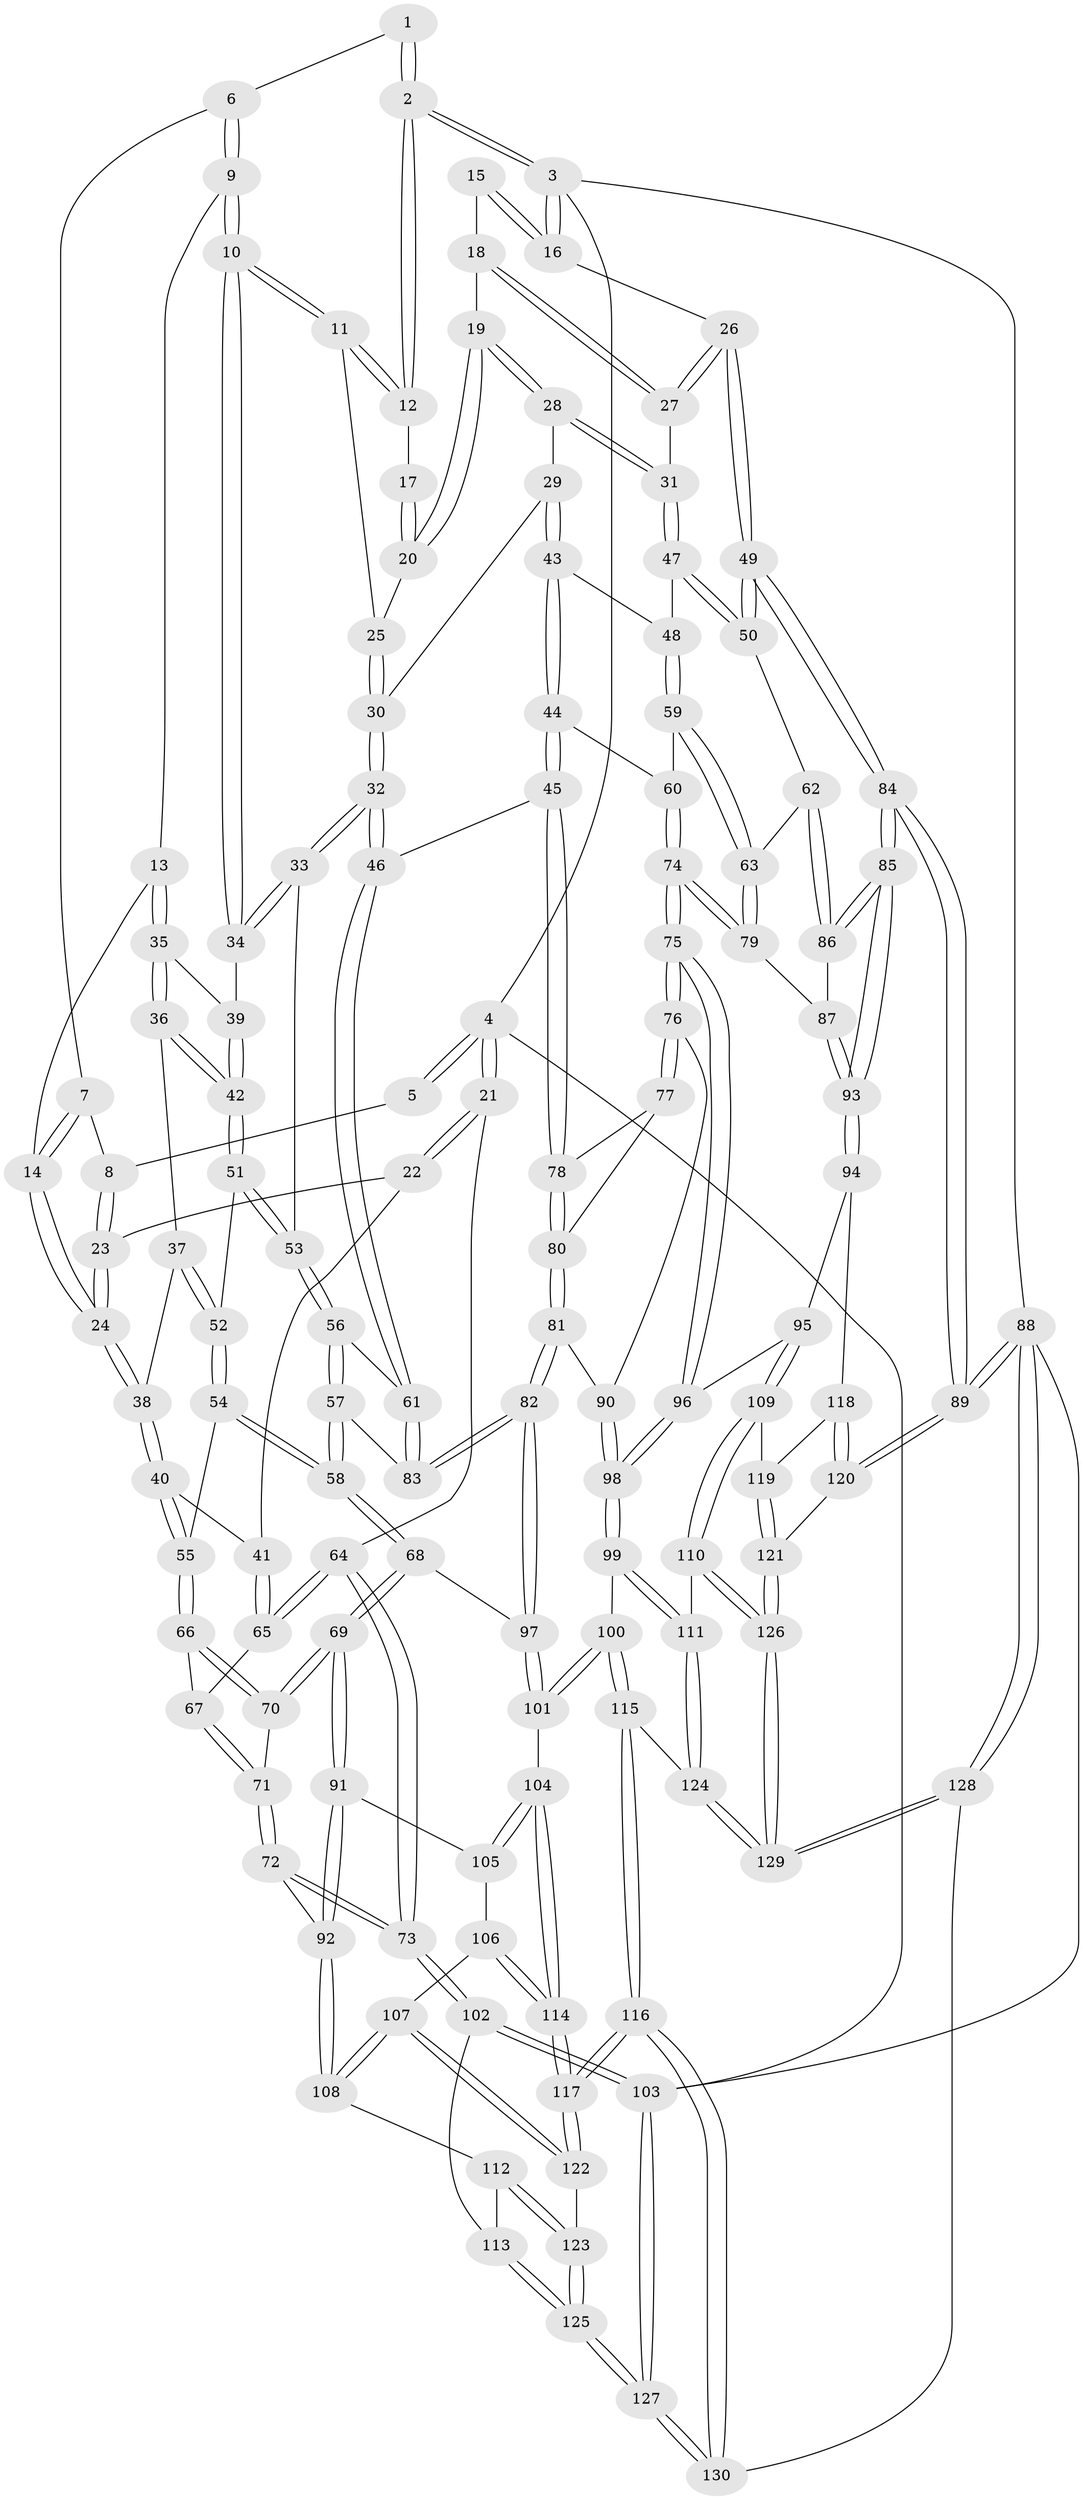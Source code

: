// Generated by graph-tools (version 1.1) at 2025/00/03/09/25 05:00:47]
// undirected, 130 vertices, 322 edges
graph export_dot {
graph [start="1"]
  node [color=gray90,style=filled];
  1 [pos="+0.2526012451162317+0"];
  2 [pos="+0.6651511383444445+0"];
  3 [pos="+1+0"];
  4 [pos="+0+0"];
  5 [pos="+0.199026405724011+0"];
  6 [pos="+0.29089073529726495+0.03265125840726111"];
  7 [pos="+0.2585921125978193+0.06970874444572313"];
  8 [pos="+0.15418715763029536+0.09658922491378985"];
  9 [pos="+0.365266600856931+0.099221260089749"];
  10 [pos="+0.5614005268489664+0.15259035450015565"];
  11 [pos="+0.6500964740910964+0"];
  12 [pos="+0.663760668603529+0"];
  13 [pos="+0.2795149138832008+0.19536900398119547"];
  14 [pos="+0.24745915445842037+0.18223622362485495"];
  15 [pos="+0.9369048238226373+0.09355256970104332"];
  16 [pos="+1+0"];
  17 [pos="+0.9081303796848949+0.07841649090526844"];
  18 [pos="+0.9150898836249186+0.1477928814795908"];
  19 [pos="+0.8480246905892913+0.15975566478406308"];
  20 [pos="+0.8447012804879896+0.1579924814959113"];
  21 [pos="+0+0"];
  22 [pos="+0.07040973117364695+0.15157439180606855"];
  23 [pos="+0.10006379711618776+0.15535990561083926"];
  24 [pos="+0.15720441683590725+0.20016143942722267"];
  25 [pos="+0.8301033950876385+0.15281412948804945"];
  26 [pos="+1+0.2427191798984035"];
  27 [pos="+1+0.24889574059264888"];
  28 [pos="+0.8956934854035086+0.25823602593811096"];
  29 [pos="+0.8579395268731286+0.28360024481927465"];
  30 [pos="+0.7876797909413571+0.24491892147529667"];
  31 [pos="+0.9847467176949465+0.25516965196677716"];
  32 [pos="+0.599415602734066+0.27334440038027474"];
  33 [pos="+0.5835940431218376+0.25166323797455564"];
  34 [pos="+0.561323944467259+0.15460071643596063"];
  35 [pos="+0.30755233427374007+0.23421053587657997"];
  36 [pos="+0.2765335965314153+0.2855261991250888"];
  37 [pos="+0.24994684187475336+0.30872770854495546"];
  38 [pos="+0.17391325364855284+0.30087122366190566"];
  39 [pos="+0.33839344795186843+0.23935442668232895"];
  40 [pos="+0.13115495351694667+0.3663945194751761"];
  41 [pos="+0.04044792362701134+0.3706424798288701"];
  42 [pos="+0.37358289899623687+0.3557276136323597"];
  43 [pos="+0.8416100281434689+0.34553366440083383"];
  44 [pos="+0.6728087506289466+0.38211802362260594"];
  45 [pos="+0.6407241377995265+0.36494920358786137"];
  46 [pos="+0.6290967748457894+0.3541916174579363"];
  47 [pos="+0.901984735329468+0.40071534616683924"];
  48 [pos="+0.8821629489859095+0.39218080962540197"];
  49 [pos="+1+0.4654382893214843"];
  50 [pos="+0.9126932868692187+0.41259435132977546"];
  51 [pos="+0.38072421121580263+0.3688341813553957"];
  52 [pos="+0.2884424152884012+0.38637562170917217"];
  53 [pos="+0.39035815810351226+0.3724415703463074"];
  54 [pos="+0.2677041826391895+0.4140532842185596"];
  55 [pos="+0.16574667880650026+0.4113981686068741"];
  56 [pos="+0.3976811575253855+0.42489484803670813"];
  57 [pos="+0.3832562647941677+0.48889078117242396"];
  58 [pos="+0.300226494412406+0.5395839950749024"];
  59 [pos="+0.817346742091072+0.44673154297699486"];
  60 [pos="+0.6918530584854156+0.40570862747086955"];
  61 [pos="+0.5354333665447409+0.45974974355895376"];
  62 [pos="+0.8849435081995334+0.5049889157407624"];
  63 [pos="+0.8399611390818286+0.5096237840591835"];
  64 [pos="+0+0.4421040175034258"];
  65 [pos="+0.026288714368948706+0.37705793426437273"];
  66 [pos="+0.16515542496511942+0.44607421263398317"];
  67 [pos="+0.11233623024427551+0.4945237216928337"];
  68 [pos="+0.285706909980373+0.5652996397998212"];
  69 [pos="+0.2650253102932947+0.5875216053406899"];
  70 [pos="+0.2105705772401719+0.5298354820209769"];
  71 [pos="+0.09919092454831242+0.5208046866147933"];
  72 [pos="+0+0.6263664709766926"];
  73 [pos="+0+0.6387735719721681"];
  74 [pos="+0.753738847242525+0.5557776822608426"];
  75 [pos="+0.7245624146278322+0.6056835900932622"];
  76 [pos="+0.6838284686948773+0.5993383657828946"];
  77 [pos="+0.6465223300924522+0.5421178323478117"];
  78 [pos="+0.6307639156186009+0.48508642078091246"];
  79 [pos="+0.7939001754330068+0.5483711633975237"];
  80 [pos="+0.5855672874117722+0.5595499635331375"];
  81 [pos="+0.5540956961015728+0.5928829863013029"];
  82 [pos="+0.5052349459787703+0.586126478625218"];
  83 [pos="+0.4969765137339393+0.550302875049976"];
  84 [pos="+1+0.7069591453242365"];
  85 [pos="+1+0.7041132638884163"];
  86 [pos="+0.9061076381049363+0.524235535713886"];
  87 [pos="+0.8488235136019745+0.5934937519699426"];
  88 [pos="+1+1"];
  89 [pos="+1+0.8524387647586154"];
  90 [pos="+0.6019443055347835+0.6176672583676146"];
  91 [pos="+0.257699548052734+0.6120545635620301"];
  92 [pos="+0.16833135839960783+0.6573645256087609"];
  93 [pos="+0.9314700072408502+0.7021214916565294"];
  94 [pos="+0.9298869905396397+0.7025331550436534"];
  95 [pos="+0.7619693544886705+0.7005811165932452"];
  96 [pos="+0.7470329455467226+0.6872333183452297"];
  97 [pos="+0.4895049630416027+0.6095590446053775"];
  98 [pos="+0.6128811428396077+0.7337277367655782"];
  99 [pos="+0.5800929159358678+0.774116100822712"];
  100 [pos="+0.5528349110691997+0.7780610662715809"];
  101 [pos="+0.4590228766208606+0.706818002488968"];
  102 [pos="+0+0.6486857712686666"];
  103 [pos="+0+1"];
  104 [pos="+0.4011445727382016+0.7241767585113118"];
  105 [pos="+0.3136185838873853+0.6752058435560546"];
  106 [pos="+0.263144687850624+0.7869396741699055"];
  107 [pos="+0.22318790399348912+0.8119041464747588"];
  108 [pos="+0.17901618539102765+0.783159554152174"];
  109 [pos="+0.7433188527275617+0.8301769624237563"];
  110 [pos="+0.7303100026947809+0.8489513195211509"];
  111 [pos="+0.6944872299228655+0.8669071953416739"];
  112 [pos="+0.12577336148059212+0.8177014579470927"];
  113 [pos="+0.07389547571104754+0.8202061162958484"];
  114 [pos="+0.3725357752242438+0.816504638178826"];
  115 [pos="+0.4468498406467355+1"];
  116 [pos="+0.4378813801731346+1"];
  117 [pos="+0.37378991206595796+0.9598175363524011"];
  118 [pos="+0.8494244971504491+0.8060264734316098"];
  119 [pos="+0.8148867162059387+0.8254772113102032"];
  120 [pos="+0.8842643365551434+0.8884870784913964"];
  121 [pos="+0.8675893076723838+0.8944877404015401"];
  122 [pos="+0.25450731830350426+0.9074979667222854"];
  123 [pos="+0.16438899060467033+0.9364222989067036"];
  124 [pos="+0.6848455691371913+0.8959721798239835"];
  125 [pos="+0.05706852984792799+1"];
  126 [pos="+0.8286014917392038+0.9247107977382498"];
  127 [pos="+0+1"];
  128 [pos="+0.8260640882081925+1"];
  129 [pos="+0.8058749791109174+1"];
  130 [pos="+0.44136454403269615+1"];
  1 -- 2;
  1 -- 2;
  1 -- 6;
  2 -- 3;
  2 -- 3;
  2 -- 12;
  2 -- 12;
  3 -- 4;
  3 -- 16;
  3 -- 16;
  3 -- 88;
  4 -- 5;
  4 -- 5;
  4 -- 21;
  4 -- 21;
  4 -- 103;
  5 -- 8;
  6 -- 7;
  6 -- 9;
  6 -- 9;
  7 -- 8;
  7 -- 14;
  7 -- 14;
  8 -- 23;
  8 -- 23;
  9 -- 10;
  9 -- 10;
  9 -- 13;
  10 -- 11;
  10 -- 11;
  10 -- 34;
  10 -- 34;
  11 -- 12;
  11 -- 12;
  11 -- 25;
  12 -- 17;
  13 -- 14;
  13 -- 35;
  13 -- 35;
  14 -- 24;
  14 -- 24;
  15 -- 16;
  15 -- 16;
  15 -- 18;
  16 -- 26;
  17 -- 20;
  17 -- 20;
  18 -- 19;
  18 -- 27;
  18 -- 27;
  19 -- 20;
  19 -- 20;
  19 -- 28;
  19 -- 28;
  20 -- 25;
  21 -- 22;
  21 -- 22;
  21 -- 64;
  22 -- 23;
  22 -- 41;
  23 -- 24;
  23 -- 24;
  24 -- 38;
  24 -- 38;
  25 -- 30;
  25 -- 30;
  26 -- 27;
  26 -- 27;
  26 -- 49;
  26 -- 49;
  27 -- 31;
  28 -- 29;
  28 -- 31;
  28 -- 31;
  29 -- 30;
  29 -- 43;
  29 -- 43;
  30 -- 32;
  30 -- 32;
  31 -- 47;
  31 -- 47;
  32 -- 33;
  32 -- 33;
  32 -- 46;
  32 -- 46;
  33 -- 34;
  33 -- 34;
  33 -- 53;
  34 -- 39;
  35 -- 36;
  35 -- 36;
  35 -- 39;
  36 -- 37;
  36 -- 42;
  36 -- 42;
  37 -- 38;
  37 -- 52;
  37 -- 52;
  38 -- 40;
  38 -- 40;
  39 -- 42;
  39 -- 42;
  40 -- 41;
  40 -- 55;
  40 -- 55;
  41 -- 65;
  41 -- 65;
  42 -- 51;
  42 -- 51;
  43 -- 44;
  43 -- 44;
  43 -- 48;
  44 -- 45;
  44 -- 45;
  44 -- 60;
  45 -- 46;
  45 -- 78;
  45 -- 78;
  46 -- 61;
  46 -- 61;
  47 -- 48;
  47 -- 50;
  47 -- 50;
  48 -- 59;
  48 -- 59;
  49 -- 50;
  49 -- 50;
  49 -- 84;
  49 -- 84;
  50 -- 62;
  51 -- 52;
  51 -- 53;
  51 -- 53;
  52 -- 54;
  52 -- 54;
  53 -- 56;
  53 -- 56;
  54 -- 55;
  54 -- 58;
  54 -- 58;
  55 -- 66;
  55 -- 66;
  56 -- 57;
  56 -- 57;
  56 -- 61;
  57 -- 58;
  57 -- 58;
  57 -- 83;
  58 -- 68;
  58 -- 68;
  59 -- 60;
  59 -- 63;
  59 -- 63;
  60 -- 74;
  60 -- 74;
  61 -- 83;
  61 -- 83;
  62 -- 63;
  62 -- 86;
  62 -- 86;
  63 -- 79;
  63 -- 79;
  64 -- 65;
  64 -- 65;
  64 -- 73;
  64 -- 73;
  65 -- 67;
  66 -- 67;
  66 -- 70;
  66 -- 70;
  67 -- 71;
  67 -- 71;
  68 -- 69;
  68 -- 69;
  68 -- 97;
  69 -- 70;
  69 -- 70;
  69 -- 91;
  69 -- 91;
  70 -- 71;
  71 -- 72;
  71 -- 72;
  72 -- 73;
  72 -- 73;
  72 -- 92;
  73 -- 102;
  73 -- 102;
  74 -- 75;
  74 -- 75;
  74 -- 79;
  74 -- 79;
  75 -- 76;
  75 -- 76;
  75 -- 96;
  75 -- 96;
  76 -- 77;
  76 -- 77;
  76 -- 90;
  77 -- 78;
  77 -- 80;
  78 -- 80;
  78 -- 80;
  79 -- 87;
  80 -- 81;
  80 -- 81;
  81 -- 82;
  81 -- 82;
  81 -- 90;
  82 -- 83;
  82 -- 83;
  82 -- 97;
  82 -- 97;
  84 -- 85;
  84 -- 85;
  84 -- 89;
  84 -- 89;
  85 -- 86;
  85 -- 86;
  85 -- 93;
  85 -- 93;
  86 -- 87;
  87 -- 93;
  87 -- 93;
  88 -- 89;
  88 -- 89;
  88 -- 128;
  88 -- 128;
  88 -- 103;
  89 -- 120;
  89 -- 120;
  90 -- 98;
  90 -- 98;
  91 -- 92;
  91 -- 92;
  91 -- 105;
  92 -- 108;
  92 -- 108;
  93 -- 94;
  93 -- 94;
  94 -- 95;
  94 -- 118;
  95 -- 96;
  95 -- 109;
  95 -- 109;
  96 -- 98;
  96 -- 98;
  97 -- 101;
  97 -- 101;
  98 -- 99;
  98 -- 99;
  99 -- 100;
  99 -- 111;
  99 -- 111;
  100 -- 101;
  100 -- 101;
  100 -- 115;
  100 -- 115;
  101 -- 104;
  102 -- 103;
  102 -- 103;
  102 -- 113;
  103 -- 127;
  103 -- 127;
  104 -- 105;
  104 -- 105;
  104 -- 114;
  104 -- 114;
  105 -- 106;
  106 -- 107;
  106 -- 114;
  106 -- 114;
  107 -- 108;
  107 -- 108;
  107 -- 122;
  107 -- 122;
  108 -- 112;
  109 -- 110;
  109 -- 110;
  109 -- 119;
  110 -- 111;
  110 -- 126;
  110 -- 126;
  111 -- 124;
  111 -- 124;
  112 -- 113;
  112 -- 123;
  112 -- 123;
  113 -- 125;
  113 -- 125;
  114 -- 117;
  114 -- 117;
  115 -- 116;
  115 -- 116;
  115 -- 124;
  116 -- 117;
  116 -- 117;
  116 -- 130;
  116 -- 130;
  117 -- 122;
  117 -- 122;
  118 -- 119;
  118 -- 120;
  118 -- 120;
  119 -- 121;
  119 -- 121;
  120 -- 121;
  121 -- 126;
  121 -- 126;
  122 -- 123;
  123 -- 125;
  123 -- 125;
  124 -- 129;
  124 -- 129;
  125 -- 127;
  125 -- 127;
  126 -- 129;
  126 -- 129;
  127 -- 130;
  127 -- 130;
  128 -- 129;
  128 -- 129;
  128 -- 130;
}
